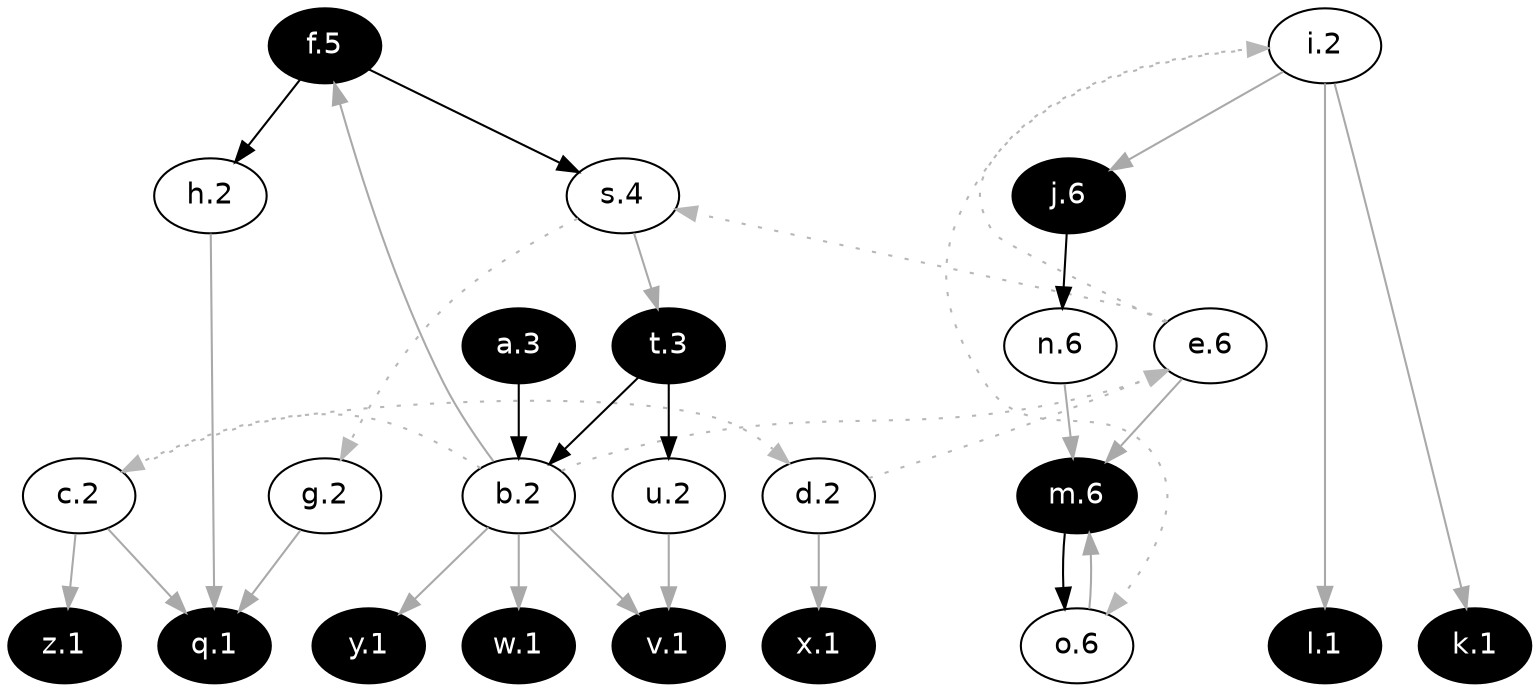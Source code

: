 digraph G {
  rankdir="TB"
  node [shape=oval style=filled fontname=Helvetica fontsize=14]
  node [fillcolor="#ffffff" fontcolor="#000000"] 
       b[label="b.2"] 
       c[label="c.2"] 
       d[label="d.2"] 
       e[label="e.6"] 
       s[label="s.4"] 
       g[label="g.2"] 
       h[label="h.2"] 
       i[label="i.2"] 
       o[label="o.6"] 
       n[label="n.6"] 
       u[label="u.2"]
  node [fillcolor="#000000" fontcolor="#ffffff"] 
       a[label="a.3"] 
       t[label="t.3"] 
       f[label="f.5"] 
       j[label="j.6"] 
       k[label="k.1"] 
       l[label="l.1"] 
       m[label="m.6"] 
       q[label="q.1"] 
       v[label="v.1"] 
       w[label="w.1"] 
       x[label="x.1"] 
       y[label="y.1"] 
       z[label="z.1"]
  edge [dir=forward color="#000000" style="solid"]
        "a" -> "b" 
        "t" -> "b" 
        "f" -> "h" 
        "j" -> "n" 
        "m" -> "o" 
        "f" -> "s" 
        "t" -> "u" 
  edge [dir=forward color="#A9A9A9" style="solid"]
        "b" -> "f" 
        "i" -> "j" 
        "i" -> "k" 
        "i" -> "l" 
        "e" -> "m" 
        "o" -> "m" 
        "n" -> "m" 
        "g" -> "q" 
        "h" -> "q" 
        "c" -> "q" 
        "s" -> "t" 
        "b" -> "v" 
        "u" -> "v" 
        "b" -> "w" 
        "d" -> "x" 
        "b" -> "y" 
        "c" -> "z" 
  edge [dir=forward color="#b7b7b7" style="dotted" constraint=false]
        "b" -> "c" 
        "c" -> "d" 
        "b" -> "e" 
        "d" -> "e" 
        "s" -> "g" 
        "e" -> "i" 
        "i" -> "o" 
        "e" -> "s" 

  {rank = max k l q v w x y z}
  {rank = min f}
}